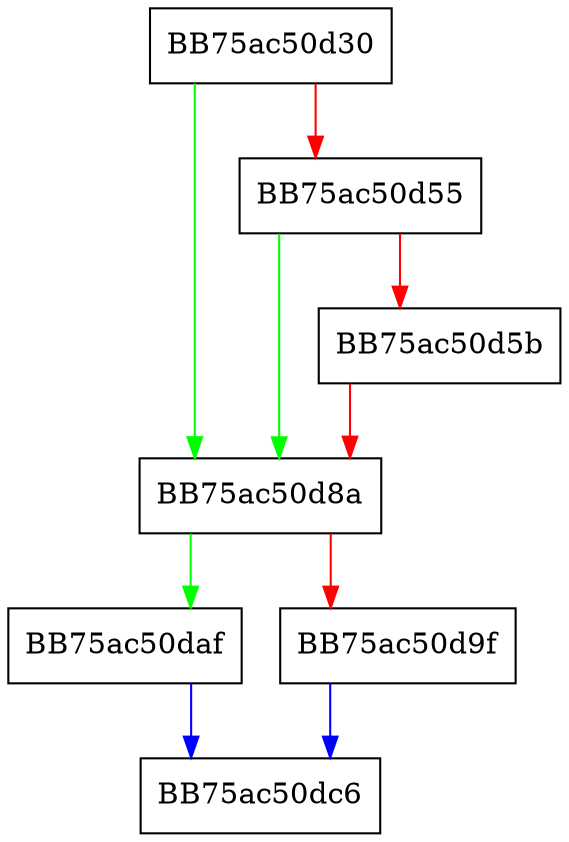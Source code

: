digraph OpenFile {
  node [shape="box"];
  graph [splines=ortho];
  BB75ac50d30 -> BB75ac50d8a [color="green"];
  BB75ac50d30 -> BB75ac50d55 [color="red"];
  BB75ac50d55 -> BB75ac50d8a [color="green"];
  BB75ac50d55 -> BB75ac50d5b [color="red"];
  BB75ac50d5b -> BB75ac50d8a [color="red"];
  BB75ac50d8a -> BB75ac50daf [color="green"];
  BB75ac50d8a -> BB75ac50d9f [color="red"];
  BB75ac50d9f -> BB75ac50dc6 [color="blue"];
  BB75ac50daf -> BB75ac50dc6 [color="blue"];
}